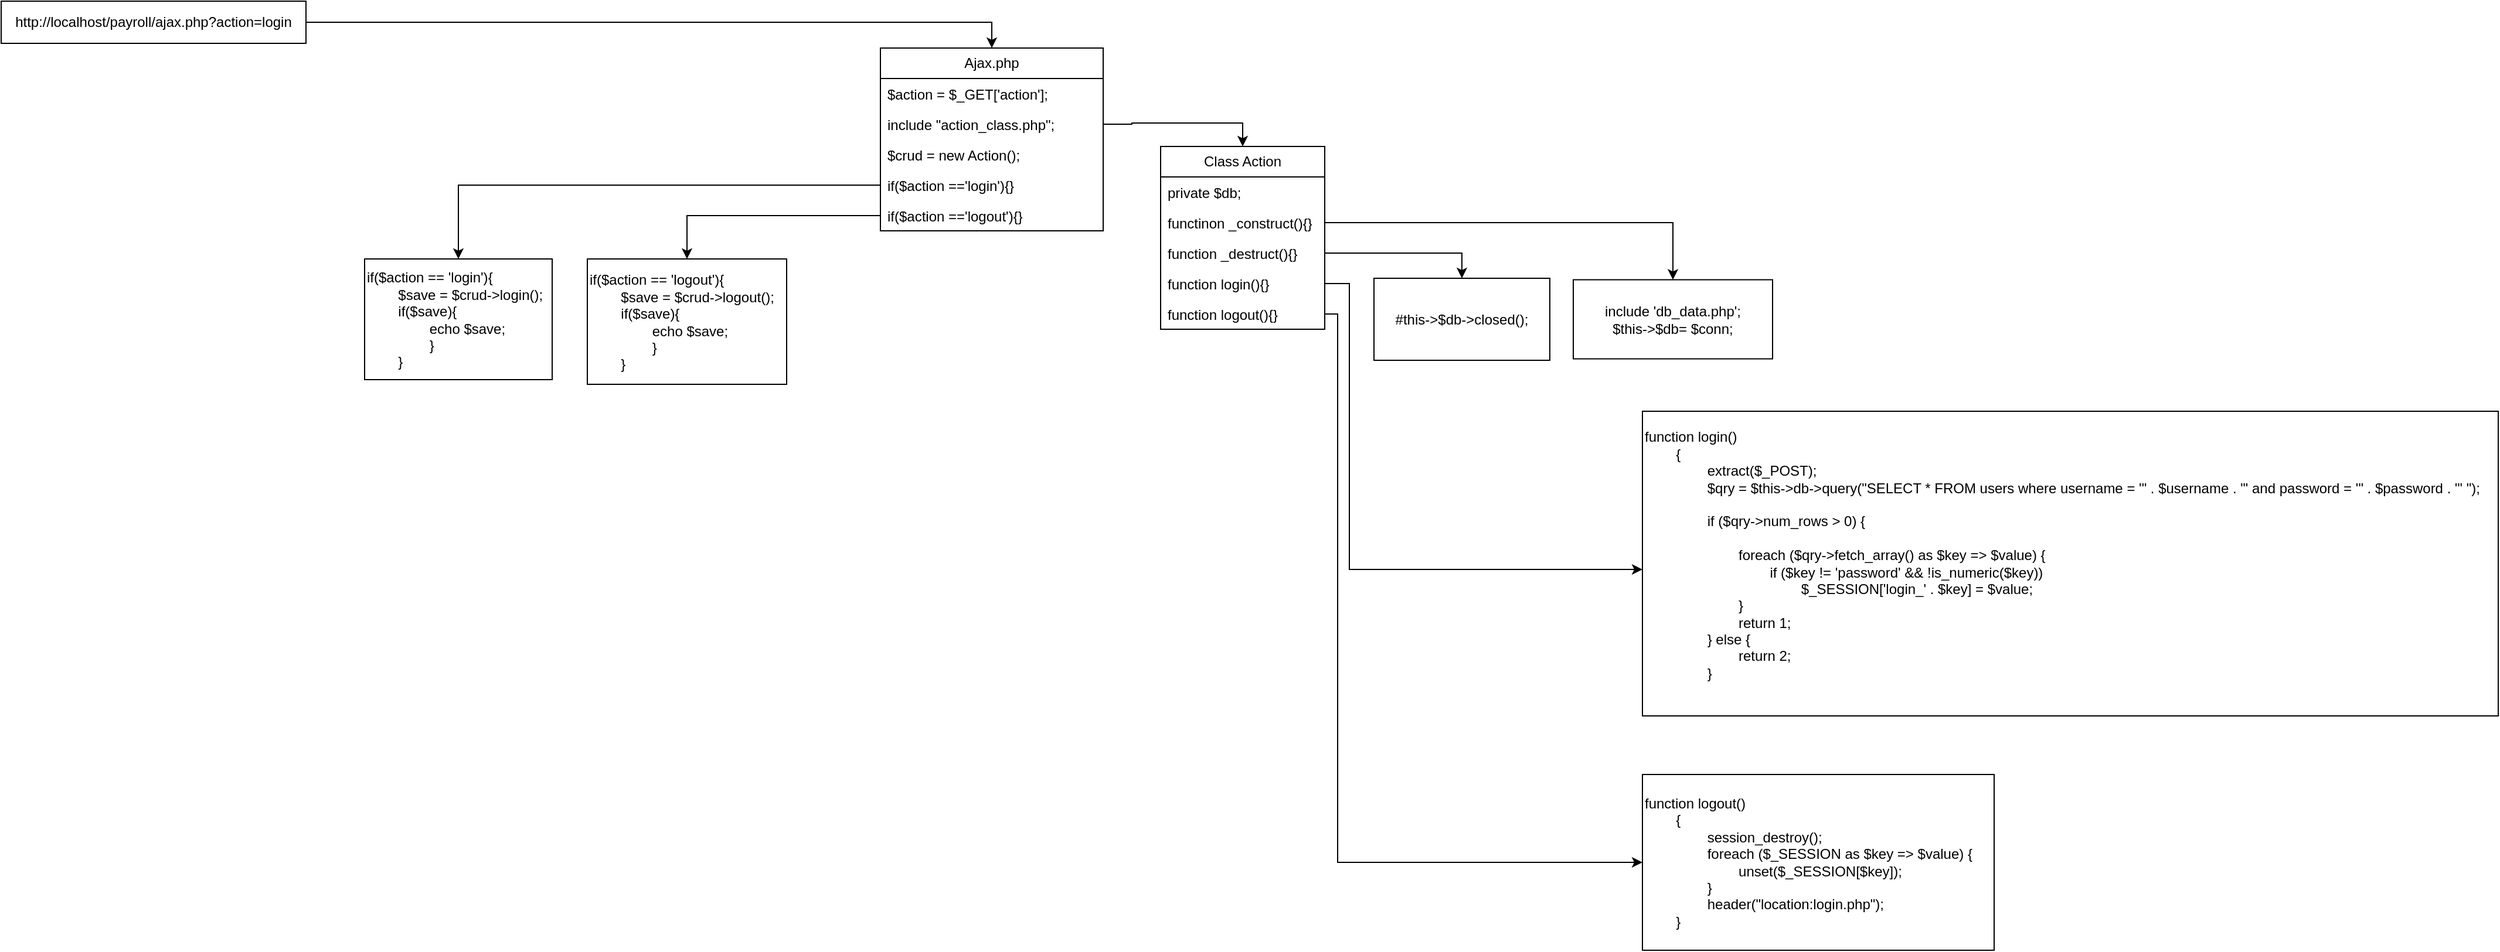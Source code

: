 <mxfile version="26.2.15">
  <diagram id="C5RBs43oDa-KdzZeNtuy" name="Page-1">
    <mxGraphModel dx="3983" dy="1098" grid="1" gridSize="10" guides="1" tooltips="1" connect="1" arrows="1" fold="1" page="1" pageScale="1" pageWidth="827" pageHeight="1169" math="0" shadow="0">
      <root>
        <mxCell id="WIyWlLk6GJQsqaUBKTNV-0" />
        <mxCell id="WIyWlLk6GJQsqaUBKTNV-1" parent="WIyWlLk6GJQsqaUBKTNV-0" />
        <mxCell id="d8og31dGvo_LYGdDDww9-0" value="Class Action" style="swimlane;fontStyle=0;childLayout=stackLayout;horizontal=1;startSize=26;fillColor=none;horizontalStack=0;resizeParent=1;resizeParentMax=0;resizeLast=0;collapsible=1;marginBottom=0;whiteSpace=wrap;html=1;" vertex="1" parent="WIyWlLk6GJQsqaUBKTNV-1">
          <mxGeometry x="119" y="224" width="140" height="156" as="geometry" />
        </mxCell>
        <mxCell id="d8og31dGvo_LYGdDDww9-1" value="private $db;" style="text;strokeColor=none;fillColor=none;align=left;verticalAlign=top;spacingLeft=4;spacingRight=4;overflow=hidden;rotatable=0;points=[[0,0.5],[1,0.5]];portConstraint=eastwest;whiteSpace=wrap;html=1;" vertex="1" parent="d8og31dGvo_LYGdDDww9-0">
          <mxGeometry y="26" width="140" height="26" as="geometry" />
        </mxCell>
        <mxCell id="d8og31dGvo_LYGdDDww9-2" value="functinon _construct(){}" style="text;strokeColor=none;fillColor=none;align=left;verticalAlign=top;spacingLeft=4;spacingRight=4;overflow=hidden;rotatable=0;points=[[0,0.5],[1,0.5]];portConstraint=eastwest;whiteSpace=wrap;html=1;" vertex="1" parent="d8og31dGvo_LYGdDDww9-0">
          <mxGeometry y="52" width="140" height="26" as="geometry" />
        </mxCell>
        <mxCell id="d8og31dGvo_LYGdDDww9-3" value="function _destruct(){}" style="text;strokeColor=none;fillColor=none;align=left;verticalAlign=top;spacingLeft=4;spacingRight=4;overflow=hidden;rotatable=0;points=[[0,0.5],[1,0.5]];portConstraint=eastwest;whiteSpace=wrap;html=1;" vertex="1" parent="d8og31dGvo_LYGdDDww9-0">
          <mxGeometry y="78" width="140" height="26" as="geometry" />
        </mxCell>
        <mxCell id="d8og31dGvo_LYGdDDww9-4" value="function login(){}" style="text;strokeColor=none;fillColor=none;align=left;verticalAlign=top;spacingLeft=4;spacingRight=4;overflow=hidden;rotatable=0;points=[[0,0.5],[1,0.5]];portConstraint=eastwest;whiteSpace=wrap;html=1;" vertex="1" parent="d8og31dGvo_LYGdDDww9-0">
          <mxGeometry y="104" width="140" height="26" as="geometry" />
        </mxCell>
        <mxCell id="d8og31dGvo_LYGdDDww9-6" value="function logout(){}" style="text;strokeColor=none;fillColor=none;align=left;verticalAlign=top;spacingLeft=4;spacingRight=4;overflow=hidden;rotatable=0;points=[[0,0.5],[1,0.5]];portConstraint=eastwest;whiteSpace=wrap;html=1;" vertex="1" parent="d8og31dGvo_LYGdDDww9-0">
          <mxGeometry y="130" width="140" height="26" as="geometry" />
        </mxCell>
        <mxCell id="d8og31dGvo_LYGdDDww9-12" value="include &#39;db_data.php&#39;;&lt;div&gt;$this-&amp;gt;$db= $conn;&lt;/div&gt;" style="whiteSpace=wrap;html=1;" vertex="1" parent="WIyWlLk6GJQsqaUBKTNV-1">
          <mxGeometry x="471" y="337.75" width="170" height="67.5" as="geometry" />
        </mxCell>
        <mxCell id="d8og31dGvo_LYGdDDww9-13" value="" style="edgeStyle=orthogonalEdgeStyle;rounded=0;orthogonalLoop=1;jettySize=auto;html=1;" edge="1" parent="WIyWlLk6GJQsqaUBKTNV-1" source="d8og31dGvo_LYGdDDww9-2" target="d8og31dGvo_LYGdDDww9-12">
          <mxGeometry relative="1" as="geometry" />
        </mxCell>
        <mxCell id="d8og31dGvo_LYGdDDww9-15" value="#this-&amp;gt;$db-&amp;gt;closed();" style="whiteSpace=wrap;html=1;" vertex="1" parent="WIyWlLk6GJQsqaUBKTNV-1">
          <mxGeometry x="301" y="336.5" width="150" height="70" as="geometry" />
        </mxCell>
        <mxCell id="d8og31dGvo_LYGdDDww9-16" value="" style="edgeStyle=orthogonalEdgeStyle;rounded=0;orthogonalLoop=1;jettySize=auto;html=1;" edge="1" parent="WIyWlLk6GJQsqaUBKTNV-1" source="d8og31dGvo_LYGdDDww9-3" target="d8og31dGvo_LYGdDDww9-15">
          <mxGeometry relative="1" as="geometry" />
        </mxCell>
        <mxCell id="d8og31dGvo_LYGdDDww9-17" value="Ajax.php" style="swimlane;fontStyle=0;childLayout=stackLayout;horizontal=1;startSize=26;fillColor=none;horizontalStack=0;resizeParent=1;resizeParentMax=0;resizeLast=0;collapsible=1;marginBottom=0;whiteSpace=wrap;html=1;" vertex="1" parent="WIyWlLk6GJQsqaUBKTNV-1">
          <mxGeometry x="-120" y="140" width="190" height="156" as="geometry" />
        </mxCell>
        <mxCell id="d8og31dGvo_LYGdDDww9-18" value="$action = $_GET[&#39;action&#39;];" style="text;strokeColor=none;fillColor=none;align=left;verticalAlign=top;spacingLeft=4;spacingRight=4;overflow=hidden;rotatable=0;points=[[0,0.5],[1,0.5]];portConstraint=eastwest;whiteSpace=wrap;html=1;" vertex="1" parent="d8og31dGvo_LYGdDDww9-17">
          <mxGeometry y="26" width="190" height="26" as="geometry" />
        </mxCell>
        <mxCell id="d8og31dGvo_LYGdDDww9-27" value="include &quot;action_class.php&quot;;" style="text;strokeColor=none;fillColor=none;align=left;verticalAlign=top;spacingLeft=4;spacingRight=4;overflow=hidden;rotatable=0;points=[[0,0.5],[1,0.5]];portConstraint=eastwest;whiteSpace=wrap;html=1;" vertex="1" parent="d8og31dGvo_LYGdDDww9-17">
          <mxGeometry y="52" width="190" height="26" as="geometry" />
        </mxCell>
        <mxCell id="d8og31dGvo_LYGdDDww9-25" value="$crud = new Action();" style="text;strokeColor=none;fillColor=none;align=left;verticalAlign=top;spacingLeft=4;spacingRight=4;overflow=hidden;rotatable=0;points=[[0,0.5],[1,0.5]];portConstraint=eastwest;whiteSpace=wrap;html=1;" vertex="1" parent="d8og31dGvo_LYGdDDww9-17">
          <mxGeometry y="78" width="190" height="26" as="geometry" />
        </mxCell>
        <mxCell id="d8og31dGvo_LYGdDDww9-26" value="if($action ==&#39;login&#39;){}" style="text;strokeColor=none;fillColor=none;align=left;verticalAlign=top;spacingLeft=4;spacingRight=4;overflow=hidden;rotatable=0;points=[[0,0.5],[1,0.5]];portConstraint=eastwest;whiteSpace=wrap;html=1;" vertex="1" parent="d8og31dGvo_LYGdDDww9-17">
          <mxGeometry y="104" width="190" height="26" as="geometry" />
        </mxCell>
        <mxCell id="d8og31dGvo_LYGdDDww9-28" value="if($action ==&#39;logout&#39;){}" style="text;strokeColor=none;fillColor=none;align=left;verticalAlign=top;spacingLeft=4;spacingRight=4;overflow=hidden;rotatable=0;points=[[0,0.5],[1,0.5]];portConstraint=eastwest;whiteSpace=wrap;html=1;" vertex="1" parent="d8og31dGvo_LYGdDDww9-17">
          <mxGeometry y="130" width="190" height="26" as="geometry" />
        </mxCell>
        <mxCell id="d8og31dGvo_LYGdDDww9-24" style="edgeStyle=orthogonalEdgeStyle;rounded=0;orthogonalLoop=1;jettySize=auto;html=1;exitX=1;exitY=0.5;exitDx=0;exitDy=0;entryX=0.5;entryY=0;entryDx=0;entryDy=0;" edge="1" parent="WIyWlLk6GJQsqaUBKTNV-1" source="d8og31dGvo_LYGdDDww9-27" target="d8og31dGvo_LYGdDDww9-0">
          <mxGeometry relative="1" as="geometry" />
        </mxCell>
        <mxCell id="d8og31dGvo_LYGdDDww9-34" value="if($action == &#39;logout&#39;)&lt;span style=&quot;background-color: transparent; color: light-dark(rgb(0, 0, 0), rgb(255, 255, 255));&quot;&gt;{&lt;/span&gt;&lt;div&gt;&lt;div&gt;&lt;span style=&quot;white-space: pre;&quot;&gt;&#x9;&lt;/span&gt;$save = $crud-&amp;gt;logout();&lt;/div&gt;&lt;div&gt;&lt;span style=&quot;white-space: pre;&quot;&gt;&#x9;&lt;/span&gt;if($save){&lt;/div&gt;&lt;div&gt;&lt;span style=&quot;white-space: pre;&quot;&gt;&#x9;&lt;/span&gt;&lt;span style=&quot;white-space: pre;&quot;&gt;&#x9;&lt;/span&gt;echo $save;&lt;/div&gt;&lt;div&gt;&lt;span style=&quot;white-space: pre;&quot;&gt;&#x9;&lt;/span&gt;&lt;span style=&quot;white-space: pre;&quot;&gt;&#x9;&lt;/span&gt;}&lt;/div&gt;&lt;div&gt;&lt;span style=&quot;white-space: pre;&quot;&gt;&#x9;&lt;/span&gt;}&lt;/div&gt;&lt;/div&gt;" style="whiteSpace=wrap;html=1;align=left;" vertex="1" parent="WIyWlLk6GJQsqaUBKTNV-1">
          <mxGeometry x="-370" y="320" width="170" height="107" as="geometry" />
        </mxCell>
        <mxCell id="d8og31dGvo_LYGdDDww9-35" value="" style="edgeStyle=orthogonalEdgeStyle;rounded=0;orthogonalLoop=1;jettySize=auto;html=1;" edge="1" parent="WIyWlLk6GJQsqaUBKTNV-1" source="d8og31dGvo_LYGdDDww9-28" target="d8og31dGvo_LYGdDDww9-34">
          <mxGeometry relative="1" as="geometry" />
        </mxCell>
        <mxCell id="d8og31dGvo_LYGdDDww9-36" value="&lt;span style=&quot;&quot;&gt;if($action == &#39;login&#39;)&lt;/span&gt;&lt;span style=&quot;color: light-dark(rgb(0, 0, 0), rgb(255, 255, 255)); background-color: transparent;&quot;&gt;{&lt;/span&gt;&lt;div style=&quot;&quot;&gt;&lt;div&gt;&lt;span style=&quot;white-space: pre;&quot;&gt;&#x9;&lt;/span&gt;$save = $crud-&amp;gt;login();&lt;/div&gt;&lt;div&gt;&lt;span style=&quot;white-space: pre;&quot;&gt;&#x9;&lt;/span&gt;if($save){&lt;/div&gt;&lt;div&gt;&lt;span style=&quot;white-space: pre;&quot;&gt;&#x9;&lt;/span&gt;&lt;span style=&quot;white-space: pre;&quot;&gt;&#x9;&lt;/span&gt;echo $save;&lt;/div&gt;&lt;div&gt;&lt;span style=&quot;white-space: pre;&quot;&gt;&#x9;&lt;/span&gt;&lt;span style=&quot;white-space: pre;&quot;&gt;&#x9;&lt;/span&gt;}&lt;/div&gt;&lt;div&gt;&lt;span style=&quot;white-space: pre;&quot;&gt;&#x9;&lt;/span&gt;}&lt;/div&gt;&lt;/div&gt;" style="whiteSpace=wrap;html=1;align=left;" vertex="1" parent="WIyWlLk6GJQsqaUBKTNV-1">
          <mxGeometry x="-560" y="320" width="160" height="103" as="geometry" />
        </mxCell>
        <mxCell id="d8og31dGvo_LYGdDDww9-37" value="" style="edgeStyle=orthogonalEdgeStyle;rounded=0;orthogonalLoop=1;jettySize=auto;html=1;" edge="1" parent="WIyWlLk6GJQsqaUBKTNV-1" source="d8og31dGvo_LYGdDDww9-26" target="d8og31dGvo_LYGdDDww9-36">
          <mxGeometry relative="1" as="geometry" />
        </mxCell>
        <mxCell id="d8og31dGvo_LYGdDDww9-45" style="edgeStyle=orthogonalEdgeStyle;rounded=0;orthogonalLoop=1;jettySize=auto;html=1;exitX=1;exitY=0.5;exitDx=0;exitDy=0;entryX=0.5;entryY=0;entryDx=0;entryDy=0;" edge="1" parent="WIyWlLk6GJQsqaUBKTNV-1" source="d8og31dGvo_LYGdDDww9-43" target="d8og31dGvo_LYGdDDww9-17">
          <mxGeometry relative="1" as="geometry" />
        </mxCell>
        <mxCell id="d8og31dGvo_LYGdDDww9-43" value="http://localhost/payroll/ajax.php?action=login" style="whiteSpace=wrap;html=1;" vertex="1" parent="WIyWlLk6GJQsqaUBKTNV-1">
          <mxGeometry x="-870" y="100" width="260" height="36" as="geometry" />
        </mxCell>
        <mxCell id="d8og31dGvo_LYGdDDww9-46" value="&lt;div&gt;function login()&lt;/div&gt;&lt;div&gt;&lt;span style=&quot;white-space: normal;&quot;&gt;&lt;span style=&quot;white-space:pre&quot;&gt;&#x9;&lt;/span&gt;{&lt;/span&gt;&lt;/div&gt;&lt;div&gt;&lt;span style=&quot;white-space: normal;&quot;&gt;&lt;span style=&quot;white-space:pre&quot;&gt;&#x9;&#x9;&lt;/span&gt;extract($_POST);&lt;/span&gt;&lt;/div&gt;&lt;div&gt;&lt;span style=&quot;white-space: normal;&quot;&gt;&lt;span style=&quot;white-space:pre&quot;&gt;&#x9;&#x9;&lt;/span&gt;$qry = $this-&amp;gt;db-&amp;gt;query(&quot;SELECT * FROM users where username = &#39;&quot; . $username . &quot;&#39; and password = &#39;&quot; . $password . &quot;&#39; &quot;);&lt;/span&gt;&lt;/div&gt;&lt;div&gt;&lt;span style=&quot;white-space: normal;&quot;&gt;&lt;br&gt;&lt;/span&gt;&lt;/div&gt;&lt;div&gt;&lt;span style=&quot;white-space: normal;&quot;&gt;&lt;span style=&quot;white-space:pre&quot;&gt;&#x9;&#x9;&lt;/span&gt;if ($qry-&amp;gt;num_rows &amp;gt; 0) {&lt;/span&gt;&lt;/div&gt;&lt;div&gt;&lt;span style=&quot;white-space: normal;&quot;&gt;&lt;br&gt;&lt;/span&gt;&lt;/div&gt;&lt;div&gt;&lt;/div&gt;&lt;div&gt;&lt;span style=&quot;white-space: normal;&quot;&gt;&lt;span style=&quot;white-space:pre&quot;&gt;&#x9;&#x9;&#x9;&lt;/span&gt;foreach ($qry-&amp;gt;fetch_array() as $key =&amp;gt; $value) {&lt;/span&gt;&lt;/div&gt;&lt;div&gt;&lt;/div&gt;&lt;div&gt;&lt;span style=&quot;white-space: normal;&quot;&gt;&lt;span style=&quot;white-space:pre&quot;&gt;&#x9;&#x9;&#x9;&#x9;&lt;/span&gt;if ($key != &#39;password&#39; &amp;amp;&amp;amp; !is_numeric($key))&lt;/span&gt;&lt;/div&gt;&lt;div&gt;&lt;span style=&quot;white-space: normal;&quot;&gt;&lt;span style=&quot;white-space:pre&quot;&gt;&#x9;&#x9;&#x9;&#x9;&#x9;&lt;/span&gt;$_SESSION[&#39;login_&#39; . $key] = $value;&lt;/span&gt;&lt;/div&gt;&lt;div&gt;&lt;span style=&quot;white-space: pre; white-space: normal;&quot;&gt;&#x9;&#x9;&#x9;&#x9;&#x9;&lt;/span&gt;&lt;/div&gt;&lt;div&gt;&lt;span style=&quot;white-space: normal;&quot;&gt;&lt;span style=&quot;white-space:pre&quot;&gt;&#x9;&#x9;&#x9;&lt;/span&gt;}&lt;/span&gt;&lt;/div&gt;&lt;div&gt;&lt;span style=&quot;white-space: normal;&quot;&gt;&lt;span style=&quot;white-space:pre&quot;&gt;&#x9;&#x9;&#x9;&lt;/span&gt;return 1;&lt;/span&gt;&lt;/div&gt;&lt;div&gt;&lt;span style=&quot;white-space: normal;&quot;&gt;&lt;span style=&quot;white-space:pre&quot;&gt;&#x9;&#x9;&lt;/span&gt;} else {&lt;/span&gt;&lt;/div&gt;&lt;div&gt;&lt;span style=&quot;white-space: normal;&quot;&gt;&lt;span style=&quot;white-space:pre&quot;&gt;&#x9;&#x9;&#x9;&lt;/span&gt;return 2;&lt;/span&gt;&lt;/div&gt;&lt;div&gt;&lt;span style=&quot;white-space: normal;&quot;&gt;&lt;span style=&quot;white-space:pre&quot;&gt;&#x9;&#x9;&lt;/span&gt;}&lt;/span&gt;&lt;/div&gt;&lt;div&gt;&lt;br&gt;&lt;/div&gt;" style="whiteSpace=wrap;html=1;align=left;" vertex="1" parent="WIyWlLk6GJQsqaUBKTNV-1">
          <mxGeometry x="530" y="450" width="730" height="260" as="geometry" />
        </mxCell>
        <mxCell id="d8og31dGvo_LYGdDDww9-47" value="" style="edgeStyle=orthogonalEdgeStyle;rounded=0;orthogonalLoop=1;jettySize=auto;html=1;" edge="1" parent="WIyWlLk6GJQsqaUBKTNV-1" source="d8og31dGvo_LYGdDDww9-4" target="d8og31dGvo_LYGdDDww9-46">
          <mxGeometry relative="1" as="geometry">
            <Array as="points">
              <mxPoint x="280" y="341" />
              <mxPoint x="280" y="585" />
            </Array>
          </mxGeometry>
        </mxCell>
        <mxCell id="d8og31dGvo_LYGdDDww9-48" value="&lt;div&gt;function logout()&lt;/div&gt;&lt;div&gt;&lt;span style=&quot;white-space: normal;&quot;&gt;&lt;span style=&quot;white-space:pre&quot;&gt;&#x9;&lt;/span&gt;{&lt;/span&gt;&lt;/div&gt;&lt;div&gt;&lt;span style=&quot;white-space: normal;&quot;&gt;&lt;span style=&quot;white-space:pre&quot;&gt;&#x9;&#x9;&lt;/span&gt;session_destroy();&lt;/span&gt;&lt;/div&gt;&lt;div&gt;&lt;span style=&quot;white-space: normal;&quot;&gt;&lt;span style=&quot;white-space:pre&quot;&gt;&#x9;&#x9;&lt;/span&gt;foreach ($_SESSION as $key =&amp;gt; $value) {&lt;/span&gt;&lt;/div&gt;&lt;div&gt;&lt;span style=&quot;white-space: normal;&quot;&gt;&lt;span style=&quot;white-space:pre&quot;&gt;&#x9;&#x9;&#x9;&lt;/span&gt;unset($_SESSION[$key]);&lt;/span&gt;&lt;/div&gt;&lt;div&gt;&lt;span style=&quot;white-space: normal;&quot;&gt;&lt;span style=&quot;white-space:pre&quot;&gt;&#x9;&#x9;&lt;/span&gt;}&lt;/span&gt;&lt;/div&gt;&lt;div&gt;&lt;span style=&quot;white-space: normal;&quot;&gt;&lt;span style=&quot;white-space:pre&quot;&gt;&#x9;&#x9;&lt;/span&gt;header(&quot;location:login.php&quot;);&lt;/span&gt;&lt;/div&gt;&lt;div&gt;&lt;span style=&quot;white-space: normal;&quot;&gt;&lt;span style=&quot;white-space:pre&quot;&gt;&#x9;&lt;/span&gt;}&lt;/span&gt;&lt;/div&gt;" style="whiteSpace=wrap;html=1;align=left;" vertex="1" parent="WIyWlLk6GJQsqaUBKTNV-1">
          <mxGeometry x="530" y="760" width="300" height="150" as="geometry" />
        </mxCell>
        <mxCell id="d8og31dGvo_LYGdDDww9-49" value="" style="edgeStyle=orthogonalEdgeStyle;rounded=0;orthogonalLoop=1;jettySize=auto;html=1;" edge="1" parent="WIyWlLk6GJQsqaUBKTNV-1" source="d8og31dGvo_LYGdDDww9-6" target="d8og31dGvo_LYGdDDww9-48">
          <mxGeometry relative="1" as="geometry">
            <Array as="points">
              <mxPoint x="270" y="367" />
              <mxPoint x="270" y="835" />
            </Array>
          </mxGeometry>
        </mxCell>
      </root>
    </mxGraphModel>
  </diagram>
</mxfile>
